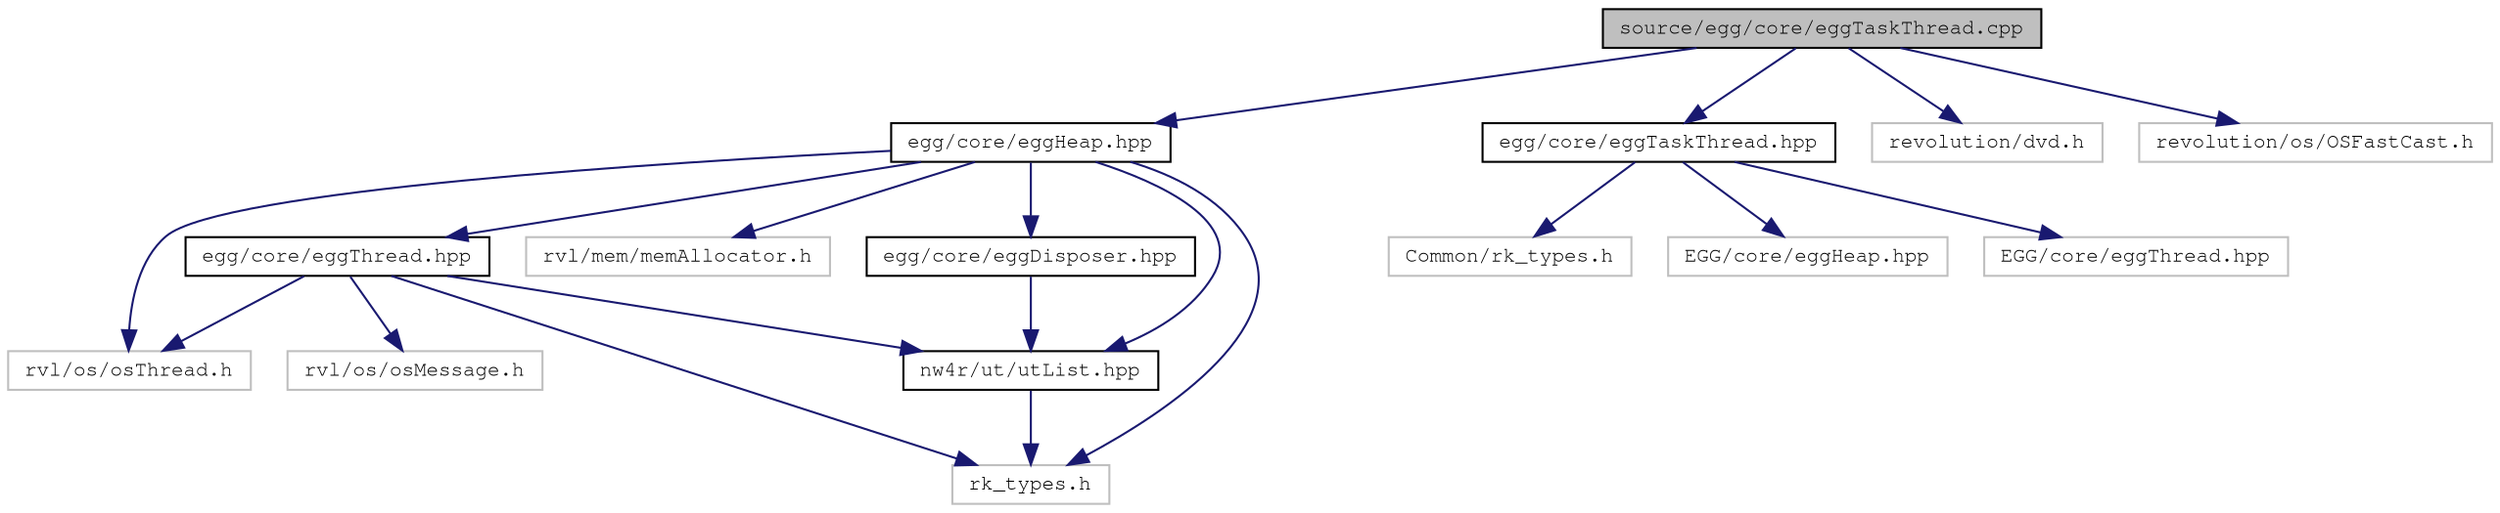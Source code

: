 digraph "source/egg/core/eggTaskThread.cpp"
{
 // LATEX_PDF_SIZE
  edge [fontname="FreeMono",fontsize="10",labelfontname="FreeMono",labelfontsize="10"];
  node [fontname="FreeMono",fontsize="10",shape=record];
  Node1 [label="source/egg/core/eggTaskThread.cpp",height=0.2,width=0.4,color="black", fillcolor="grey75", style="filled", fontcolor="black",tooltip="TODO."];
  Node1 -> Node2 [color="midnightblue",fontsize="10",style="solid",fontname="FreeMono"];
  Node2 [label="egg/core/eggHeap.hpp",height=0.2,width=0.4,color="black", fillcolor="white", style="filled",URL="$egg_heap_8hpp.html",tooltip="Base Heap class."];
  Node2 -> Node3 [color="midnightblue",fontsize="10",style="solid",fontname="FreeMono"];
  Node3 [label="egg/core/eggDisposer.hpp",height=0.2,width=0.4,color="black", fillcolor="white", style="filled",URL="$egg_disposer_8hpp.html",tooltip="Base class for garbage-collected objects."];
  Node3 -> Node4 [color="midnightblue",fontsize="10",style="solid",fontname="FreeMono"];
  Node4 [label="nw4r/ut/utList.hpp",height=0.2,width=0.4,color="black", fillcolor="white", style="filled",URL="$ut_list_8hpp_source.html",tooltip=" "];
  Node4 -> Node5 [color="midnightblue",fontsize="10",style="solid",fontname="FreeMono"];
  Node5 [label="rk_types.h",height=0.2,width=0.4,color="grey75", fillcolor="white", style="filled",tooltip=" "];
  Node2 -> Node4 [color="midnightblue",fontsize="10",style="solid",fontname="FreeMono"];
  Node2 -> Node5 [color="midnightblue",fontsize="10",style="solid",fontname="FreeMono"];
  Node2 -> Node6 [color="midnightblue",fontsize="10",style="solid",fontname="FreeMono"];
  Node6 [label="rvl/os/osThread.h",height=0.2,width=0.4,color="grey75", fillcolor="white", style="filled",tooltip=" "];
  Node2 -> Node7 [color="midnightblue",fontsize="10",style="solid",fontname="FreeMono"];
  Node7 [label="egg/core/eggThread.hpp",height=0.2,width=0.4,color="black", fillcolor="white", style="filled",URL="$egg_thread_8hpp.html",tooltip="Thread class for extending."];
  Node7 -> Node4 [color="midnightblue",fontsize="10",style="solid",fontname="FreeMono"];
  Node7 -> Node5 [color="midnightblue",fontsize="10",style="solid",fontname="FreeMono"];
  Node7 -> Node8 [color="midnightblue",fontsize="10",style="solid",fontname="FreeMono"];
  Node8 [label="rvl/os/osMessage.h",height=0.2,width=0.4,color="grey75", fillcolor="white", style="filled",tooltip=" "];
  Node7 -> Node6 [color="midnightblue",fontsize="10",style="solid",fontname="FreeMono"];
  Node2 -> Node9 [color="midnightblue",fontsize="10",style="solid",fontname="FreeMono"];
  Node9 [label="rvl/mem/memAllocator.h",height=0.2,width=0.4,color="grey75", fillcolor="white", style="filled",tooltip=" "];
  Node1 -> Node10 [color="midnightblue",fontsize="10",style="solid",fontname="FreeMono"];
  Node10 [label="egg/core/eggTaskThread.hpp",height=0.2,width=0.4,color="black", fillcolor="white", style="filled",URL="$egg_task_thread_8hpp.html",tooltip="TODO."];
  Node10 -> Node11 [color="midnightblue",fontsize="10",style="solid",fontname="FreeMono"];
  Node11 [label="Common/rk_types.h",height=0.2,width=0.4,color="grey75", fillcolor="white", style="filled",tooltip=" "];
  Node10 -> Node12 [color="midnightblue",fontsize="10",style="solid",fontname="FreeMono"];
  Node12 [label="EGG/core/eggHeap.hpp",height=0.2,width=0.4,color="grey75", fillcolor="white", style="filled",tooltip=" "];
  Node10 -> Node13 [color="midnightblue",fontsize="10",style="solid",fontname="FreeMono"];
  Node13 [label="EGG/core/eggThread.hpp",height=0.2,width=0.4,color="grey75", fillcolor="white", style="filled",tooltip=" "];
  Node1 -> Node14 [color="midnightblue",fontsize="10",style="solid",fontname="FreeMono"];
  Node14 [label="revolution/dvd.h",height=0.2,width=0.4,color="grey75", fillcolor="white", style="filled",tooltip=" "];
  Node1 -> Node15 [color="midnightblue",fontsize="10",style="solid",fontname="FreeMono"];
  Node15 [label="revolution/os/OSFastCast.h",height=0.2,width=0.4,color="grey75", fillcolor="white", style="filled",tooltip=" "];
}
